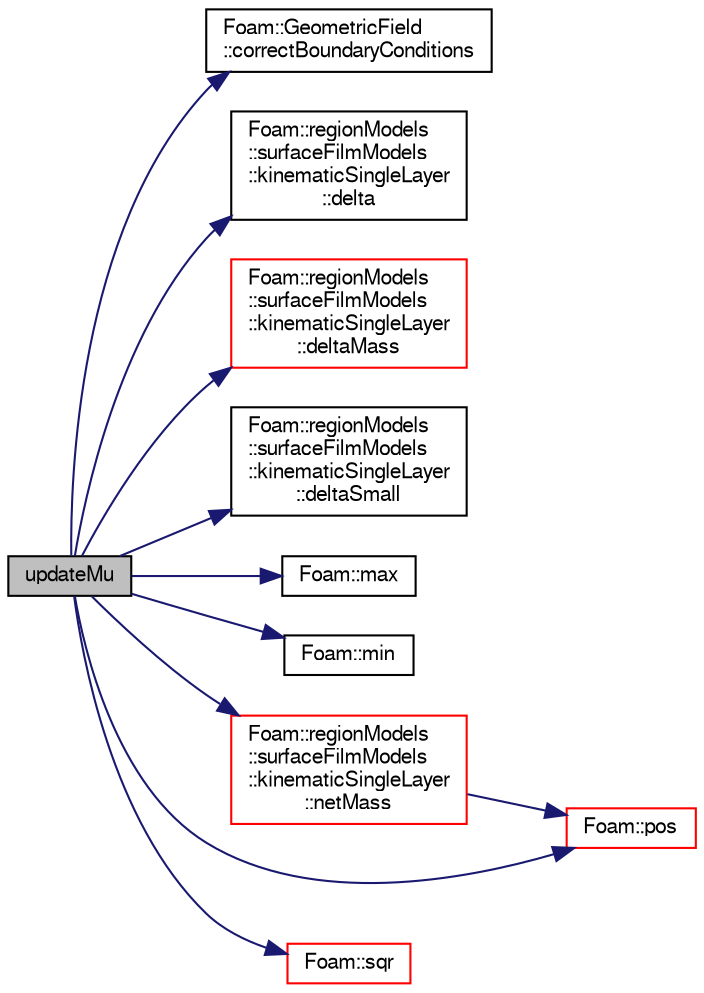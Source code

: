 digraph "updateMu"
{
  bgcolor="transparent";
  edge [fontname="FreeSans",fontsize="10",labelfontname="FreeSans",labelfontsize="10"];
  node [fontname="FreeSans",fontsize="10",shape=record];
  rankdir="LR";
  Node453 [label="updateMu",height=0.2,width=0.4,color="black", fillcolor="grey75", style="filled", fontcolor="black"];
  Node453 -> Node454 [color="midnightblue",fontsize="10",style="solid",fontname="FreeSans"];
  Node454 [label="Foam::GeometricField\l::correctBoundaryConditions",height=0.2,width=0.4,color="black",URL="$a22434.html#acaf6878ef900e593c4b20812f1b567d6",tooltip="Correct boundary field. "];
  Node453 -> Node455 [color="midnightblue",fontsize="10",style="solid",fontname="FreeSans"];
  Node455 [label="Foam::regionModels\l::surfaceFilmModels\l::kinematicSingleLayer\l::delta",height=0.2,width=0.4,color="black",URL="$a29042.html#ac20b47fdebaa6923263c481aede379f4",tooltip="Return const access to the film thickness / [m]. "];
  Node453 -> Node456 [color="midnightblue",fontsize="10",style="solid",fontname="FreeSans"];
  Node456 [label="Foam::regionModels\l::surfaceFilmModels\l::kinematicSingleLayer\l::deltaMass",height=0.2,width=0.4,color="red",URL="$a29042.html#a48438cdd51a0c56bc7273d90e08ebec2",tooltip="Return the change in film mass due to sources/sinks. "];
  Node453 -> Node503 [color="midnightblue",fontsize="10",style="solid",fontname="FreeSans"];
  Node503 [label="Foam::regionModels\l::surfaceFilmModels\l::kinematicSingleLayer\l::deltaSmall",height=0.2,width=0.4,color="black",URL="$a29042.html#ab33b20be5b6a97a51400bccb8d52a0d7",tooltip="Return small delta. "];
  Node453 -> Node504 [color="midnightblue",fontsize="10",style="solid",fontname="FreeSans"];
  Node504 [label="Foam::max",height=0.2,width=0.4,color="black",URL="$a21124.html#ac993e906cf2774ae77e666bc24e81733"];
  Node453 -> Node505 [color="midnightblue",fontsize="10",style="solid",fontname="FreeSans"];
  Node505 [label="Foam::min",height=0.2,width=0.4,color="black",URL="$a21124.html#a253e112ad2d56d96230ff39ea7f442dc"];
  Node453 -> Node506 [color="midnightblue",fontsize="10",style="solid",fontname="FreeSans"];
  Node506 [label="Foam::regionModels\l::surfaceFilmModels\l::kinematicSingleLayer\l::netMass",height=0.2,width=0.4,color="red",URL="$a29042.html#aea82ba05db23193d56639def808a6154",tooltip="Return the net film mass available over the next integration. "];
  Node506 -> Node508 [color="midnightblue",fontsize="10",style="solid",fontname="FreeSans"];
  Node508 [label="Foam::pos",height=0.2,width=0.4,color="red",URL="$a21124.html#a09a190b59f3d01b258bca0fa964a6212"];
  Node453 -> Node508 [color="midnightblue",fontsize="10",style="solid",fontname="FreeSans"];
  Node453 -> Node768 [color="midnightblue",fontsize="10",style="solid",fontname="FreeSans"];
  Node768 [label="Foam::sqr",height=0.2,width=0.4,color="red",URL="$a21124.html#a277dc11c581d53826ab5090b08f3b17b"];
}
